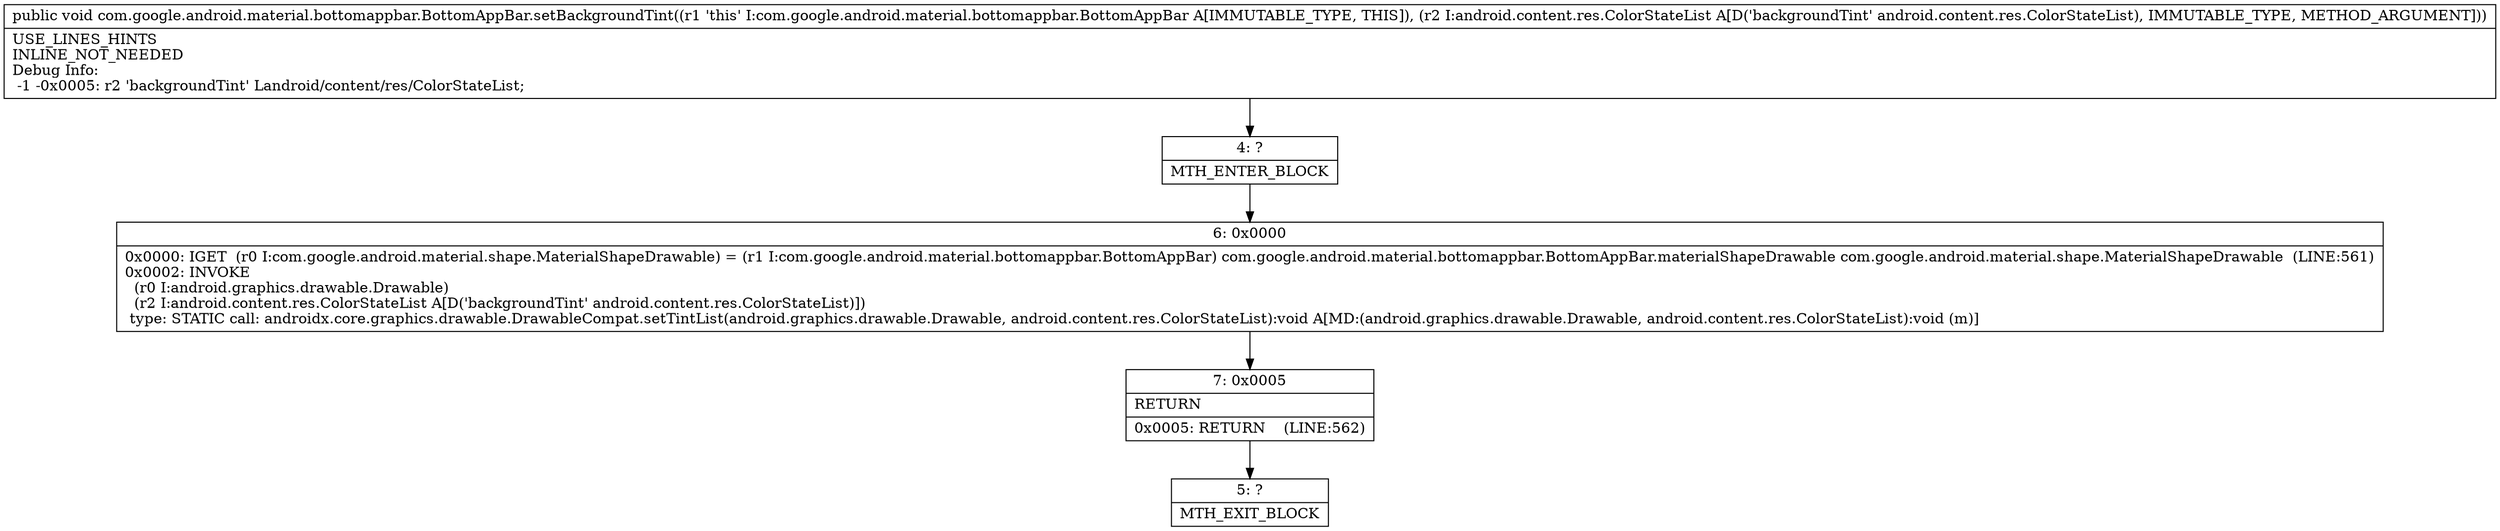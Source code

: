 digraph "CFG forcom.google.android.material.bottomappbar.BottomAppBar.setBackgroundTint(Landroid\/content\/res\/ColorStateList;)V" {
Node_4 [shape=record,label="{4\:\ ?|MTH_ENTER_BLOCK\l}"];
Node_6 [shape=record,label="{6\:\ 0x0000|0x0000: IGET  (r0 I:com.google.android.material.shape.MaterialShapeDrawable) = (r1 I:com.google.android.material.bottomappbar.BottomAppBar) com.google.android.material.bottomappbar.BottomAppBar.materialShapeDrawable com.google.android.material.shape.MaterialShapeDrawable  (LINE:561)\l0x0002: INVOKE  \l  (r0 I:android.graphics.drawable.Drawable)\l  (r2 I:android.content.res.ColorStateList A[D('backgroundTint' android.content.res.ColorStateList)])\l type: STATIC call: androidx.core.graphics.drawable.DrawableCompat.setTintList(android.graphics.drawable.Drawable, android.content.res.ColorStateList):void A[MD:(android.graphics.drawable.Drawable, android.content.res.ColorStateList):void (m)]\l}"];
Node_7 [shape=record,label="{7\:\ 0x0005|RETURN\l|0x0005: RETURN    (LINE:562)\l}"];
Node_5 [shape=record,label="{5\:\ ?|MTH_EXIT_BLOCK\l}"];
MethodNode[shape=record,label="{public void com.google.android.material.bottomappbar.BottomAppBar.setBackgroundTint((r1 'this' I:com.google.android.material.bottomappbar.BottomAppBar A[IMMUTABLE_TYPE, THIS]), (r2 I:android.content.res.ColorStateList A[D('backgroundTint' android.content.res.ColorStateList), IMMUTABLE_TYPE, METHOD_ARGUMENT]))  | USE_LINES_HINTS\lINLINE_NOT_NEEDED\lDebug Info:\l  \-1 \-0x0005: r2 'backgroundTint' Landroid\/content\/res\/ColorStateList;\l}"];
MethodNode -> Node_4;Node_4 -> Node_6;
Node_6 -> Node_7;
Node_7 -> Node_5;
}

